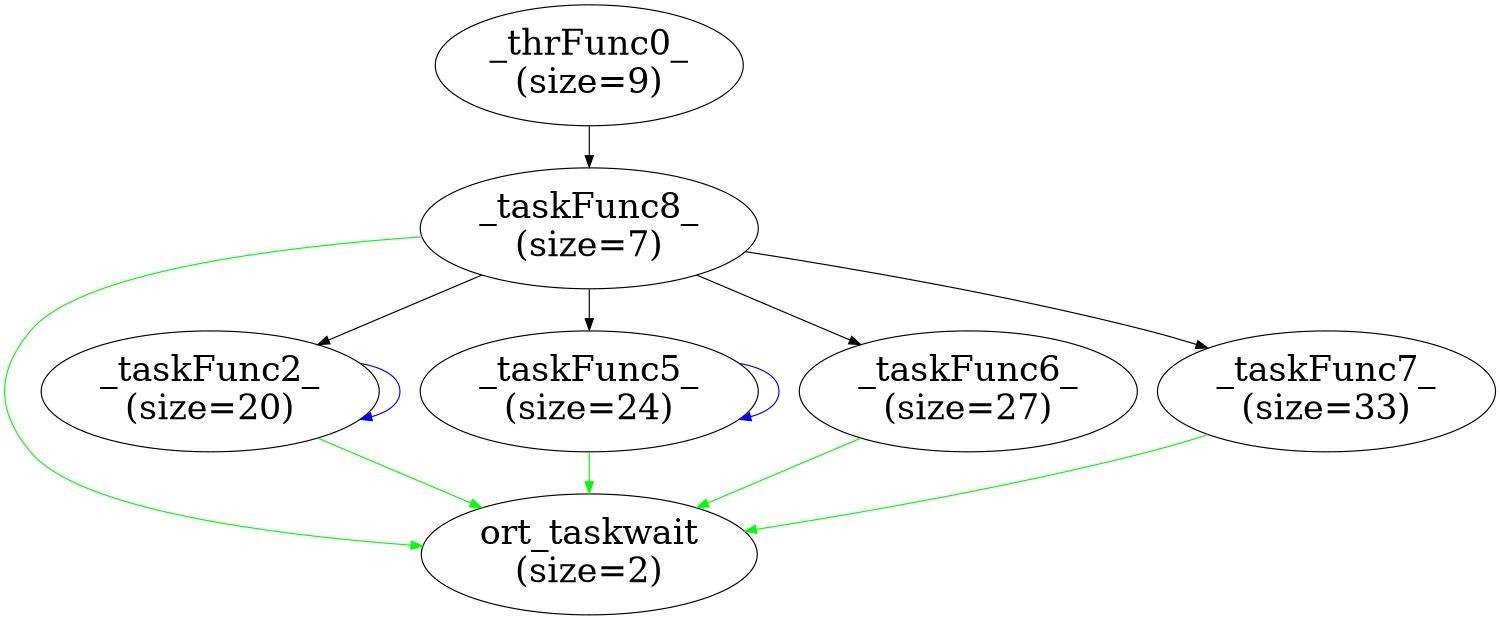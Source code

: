 digraph "G" {
center=1;
rankdir=TB;
rotate=0;
size="10,8";
0 [fontsize=30, label="_thrFunc0_\n(size=9)"];
1 [fontsize=30, label="_taskFunc8_\n(size=7)"];
9 [fontsize=30, label="ort_taskwait\n(size=2)"];
10 [fontsize=30, label="_taskFunc2_\n(size=20)"];
11 [fontsize=30, label="_taskFunc5_\n(size=24)"];
12 [fontsize=30, label="_taskFunc6_\n(size=27)"];
13 [fontsize=30, label="_taskFunc7_\n(size=33)"];
0 -> 1  [key=0];
1 -> 10  [key=0];
1 -> 11  [key=0];
1 -> 12  [key=0];
1 -> 13  [key=0];
1 -> 9  [color=green, key=0];
10 -> 10  [color=blue, key=0];
10 -> 9  [color=green, key=0];
11 -> 11  [color=blue, key=0];
11 -> 9  [color=green, key=0];
12 -> 9  [color=green, key=0];
13 -> 9  [color=green, key=0];
}
